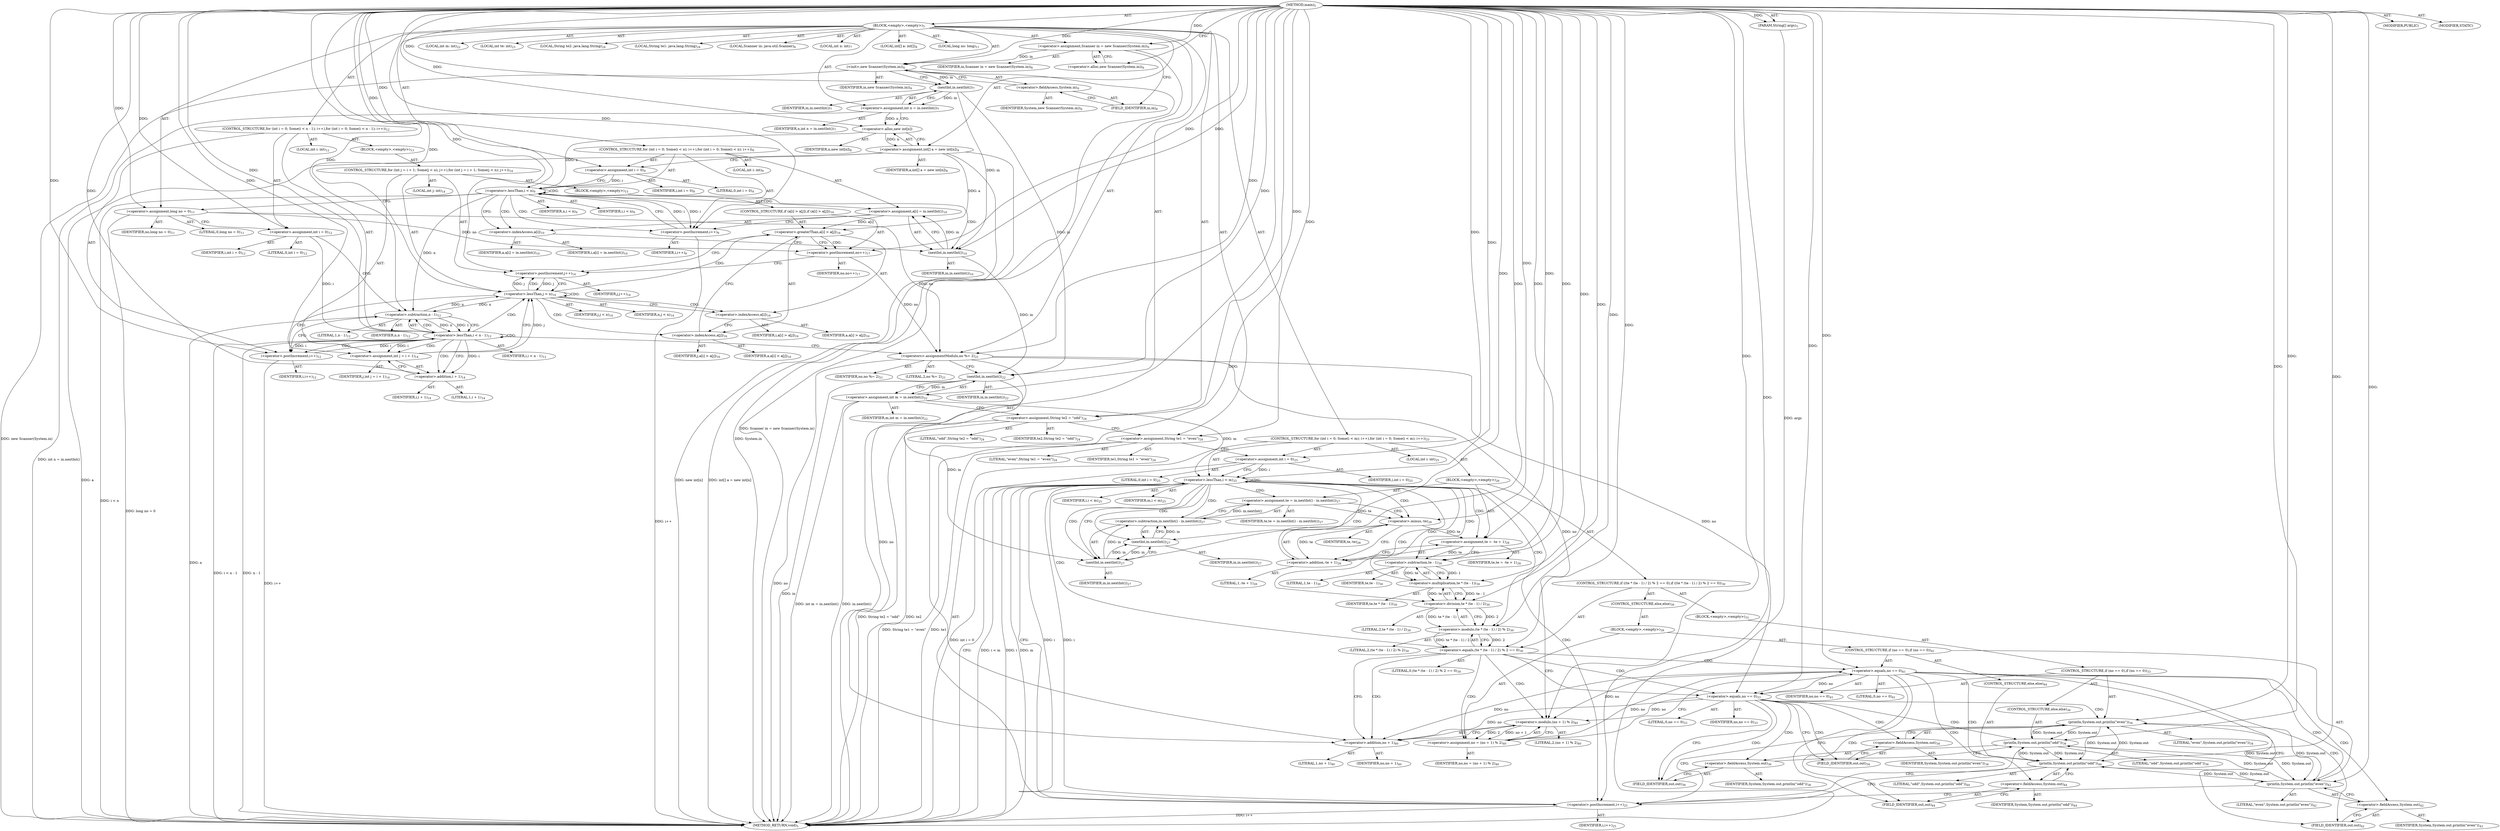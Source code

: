 digraph "main" {  
"19" [label = <(METHOD,main)<SUB>5</SUB>> ]
"20" [label = <(PARAM,String[] args)<SUB>5</SUB>> ]
"21" [label = <(BLOCK,&lt;empty&gt;,&lt;empty&gt;)<SUB>5</SUB>> ]
"4" [label = <(LOCAL,Scanner in: java.util.Scanner)<SUB>6</SUB>> ]
"22" [label = <(&lt;operator&gt;.assignment,Scanner in = new Scanner(System.in))<SUB>6</SUB>> ]
"23" [label = <(IDENTIFIER,in,Scanner in = new Scanner(System.in))<SUB>6</SUB>> ]
"24" [label = <(&lt;operator&gt;.alloc,new Scanner(System.in))<SUB>6</SUB>> ]
"25" [label = <(&lt;init&gt;,new Scanner(System.in))<SUB>6</SUB>> ]
"3" [label = <(IDENTIFIER,in,new Scanner(System.in))<SUB>6</SUB>> ]
"26" [label = <(&lt;operator&gt;.fieldAccess,System.in)<SUB>6</SUB>> ]
"27" [label = <(IDENTIFIER,System,new Scanner(System.in))<SUB>6</SUB>> ]
"28" [label = <(FIELD_IDENTIFIER,in,in)<SUB>6</SUB>> ]
"29" [label = <(LOCAL,int n: int)<SUB>7</SUB>> ]
"30" [label = <(&lt;operator&gt;.assignment,int n = in.nextInt())<SUB>7</SUB>> ]
"31" [label = <(IDENTIFIER,n,int n = in.nextInt())<SUB>7</SUB>> ]
"32" [label = <(nextInt,in.nextInt())<SUB>7</SUB>> ]
"33" [label = <(IDENTIFIER,in,in.nextInt())<SUB>7</SUB>> ]
"34" [label = <(LOCAL,int[] a: int[])<SUB>8</SUB>> ]
"35" [label = <(&lt;operator&gt;.assignment,int[] a = new int[n])<SUB>8</SUB>> ]
"36" [label = <(IDENTIFIER,a,int[] a = new int[n])<SUB>8</SUB>> ]
"37" [label = <(&lt;operator&gt;.alloc,new int[n])> ]
"38" [label = <(IDENTIFIER,n,new int[n])<SUB>8</SUB>> ]
"39" [label = <(CONTROL_STRUCTURE,for (int i = 0; Some(i &lt; n); i++),for (int i = 0; Some(i &lt; n); i++))<SUB>9</SUB>> ]
"40" [label = <(LOCAL,int i: int)<SUB>9</SUB>> ]
"41" [label = <(&lt;operator&gt;.assignment,int i = 0)<SUB>9</SUB>> ]
"42" [label = <(IDENTIFIER,i,int i = 0)<SUB>9</SUB>> ]
"43" [label = <(LITERAL,0,int i = 0)<SUB>9</SUB>> ]
"44" [label = <(&lt;operator&gt;.lessThan,i &lt; n)<SUB>9</SUB>> ]
"45" [label = <(IDENTIFIER,i,i &lt; n)<SUB>9</SUB>> ]
"46" [label = <(IDENTIFIER,n,i &lt; n)<SUB>9</SUB>> ]
"47" [label = <(&lt;operator&gt;.postIncrement,i++)<SUB>9</SUB>> ]
"48" [label = <(IDENTIFIER,i,i++)<SUB>9</SUB>> ]
"49" [label = <(&lt;operator&gt;.assignment,a[i] = in.nextInt())<SUB>10</SUB>> ]
"50" [label = <(&lt;operator&gt;.indexAccess,a[i])<SUB>10</SUB>> ]
"51" [label = <(IDENTIFIER,a,a[i] = in.nextInt())<SUB>10</SUB>> ]
"52" [label = <(IDENTIFIER,i,a[i] = in.nextInt())<SUB>10</SUB>> ]
"53" [label = <(nextInt,in.nextInt())<SUB>10</SUB>> ]
"54" [label = <(IDENTIFIER,in,in.nextInt())<SUB>10</SUB>> ]
"55" [label = <(LOCAL,long no: long)<SUB>11</SUB>> ]
"56" [label = <(&lt;operator&gt;.assignment,long no = 0)<SUB>11</SUB>> ]
"57" [label = <(IDENTIFIER,no,long no = 0)<SUB>11</SUB>> ]
"58" [label = <(LITERAL,0,long no = 0)<SUB>11</SUB>> ]
"59" [label = <(CONTROL_STRUCTURE,for (int i = 0; Some(i &lt; n - 1); i++),for (int i = 0; Some(i &lt; n - 1); i++))<SUB>12</SUB>> ]
"60" [label = <(LOCAL,int i: int)<SUB>12</SUB>> ]
"61" [label = <(&lt;operator&gt;.assignment,int i = 0)<SUB>12</SUB>> ]
"62" [label = <(IDENTIFIER,i,int i = 0)<SUB>12</SUB>> ]
"63" [label = <(LITERAL,0,int i = 0)<SUB>12</SUB>> ]
"64" [label = <(&lt;operator&gt;.lessThan,i &lt; n - 1)<SUB>12</SUB>> ]
"65" [label = <(IDENTIFIER,i,i &lt; n - 1)<SUB>12</SUB>> ]
"66" [label = <(&lt;operator&gt;.subtraction,n - 1)<SUB>12</SUB>> ]
"67" [label = <(IDENTIFIER,n,n - 1)<SUB>12</SUB>> ]
"68" [label = <(LITERAL,1,n - 1)<SUB>12</SUB>> ]
"69" [label = <(&lt;operator&gt;.postIncrement,i++)<SUB>12</SUB>> ]
"70" [label = <(IDENTIFIER,i,i++)<SUB>12</SUB>> ]
"71" [label = <(BLOCK,&lt;empty&gt;,&lt;empty&gt;)<SUB>13</SUB>> ]
"72" [label = <(CONTROL_STRUCTURE,for (int j = i + 1; Some(j &lt; n); j++),for (int j = i + 1; Some(j &lt; n); j++))<SUB>14</SUB>> ]
"73" [label = <(LOCAL,int j: int)<SUB>14</SUB>> ]
"74" [label = <(&lt;operator&gt;.assignment,int j = i + 1)<SUB>14</SUB>> ]
"75" [label = <(IDENTIFIER,j,int j = i + 1)<SUB>14</SUB>> ]
"76" [label = <(&lt;operator&gt;.addition,i + 1)<SUB>14</SUB>> ]
"77" [label = <(IDENTIFIER,i,i + 1)<SUB>14</SUB>> ]
"78" [label = <(LITERAL,1,i + 1)<SUB>14</SUB>> ]
"79" [label = <(&lt;operator&gt;.lessThan,j &lt; n)<SUB>14</SUB>> ]
"80" [label = <(IDENTIFIER,j,j &lt; n)<SUB>14</SUB>> ]
"81" [label = <(IDENTIFIER,n,j &lt; n)<SUB>14</SUB>> ]
"82" [label = <(&lt;operator&gt;.postIncrement,j++)<SUB>14</SUB>> ]
"83" [label = <(IDENTIFIER,j,j++)<SUB>14</SUB>> ]
"84" [label = <(BLOCK,&lt;empty&gt;,&lt;empty&gt;)<SUB>15</SUB>> ]
"85" [label = <(CONTROL_STRUCTURE,if (a[i] &gt; a[j]),if (a[i] &gt; a[j]))<SUB>16</SUB>> ]
"86" [label = <(&lt;operator&gt;.greaterThan,a[i] &gt; a[j])<SUB>16</SUB>> ]
"87" [label = <(&lt;operator&gt;.indexAccess,a[i])<SUB>16</SUB>> ]
"88" [label = <(IDENTIFIER,a,a[i] &gt; a[j])<SUB>16</SUB>> ]
"89" [label = <(IDENTIFIER,i,a[i] &gt; a[j])<SUB>16</SUB>> ]
"90" [label = <(&lt;operator&gt;.indexAccess,a[j])<SUB>16</SUB>> ]
"91" [label = <(IDENTIFIER,a,a[i] &gt; a[j])<SUB>16</SUB>> ]
"92" [label = <(IDENTIFIER,j,a[i] &gt; a[j])<SUB>16</SUB>> ]
"93" [label = <(&lt;operator&gt;.postIncrement,no++)<SUB>17</SUB>> ]
"94" [label = <(IDENTIFIER,no,no++)<SUB>17</SUB>> ]
"95" [label = <(&lt;operators&gt;.assignmentModulo,no %= 2)<SUB>21</SUB>> ]
"96" [label = <(IDENTIFIER,no,no %= 2)<SUB>21</SUB>> ]
"97" [label = <(LITERAL,2,no %= 2)<SUB>21</SUB>> ]
"98" [label = <(LOCAL,int m: int)<SUB>22</SUB>> ]
"99" [label = <(&lt;operator&gt;.assignment,int m = in.nextInt())<SUB>22</SUB>> ]
"100" [label = <(IDENTIFIER,m,int m = in.nextInt())<SUB>22</SUB>> ]
"101" [label = <(nextInt,in.nextInt())<SUB>22</SUB>> ]
"102" [label = <(IDENTIFIER,in,in.nextInt())<SUB>22</SUB>> ]
"103" [label = <(LOCAL,int te: int)<SUB>23</SUB>> ]
"104" [label = <(LOCAL,String te2: java.lang.String)<SUB>24</SUB>> ]
"105" [label = <(LOCAL,String te1: java.lang.String)<SUB>24</SUB>> ]
"106" [label = <(&lt;operator&gt;.assignment,String te2 = &quot;odd&quot;)<SUB>24</SUB>> ]
"107" [label = <(IDENTIFIER,te2,String te2 = &quot;odd&quot;)<SUB>24</SUB>> ]
"108" [label = <(LITERAL,&quot;odd&quot;,String te2 = &quot;odd&quot;)<SUB>24</SUB>> ]
"109" [label = <(&lt;operator&gt;.assignment,String te1 = &quot;even&quot;)<SUB>24</SUB>> ]
"110" [label = <(IDENTIFIER,te1,String te1 = &quot;even&quot;)<SUB>24</SUB>> ]
"111" [label = <(LITERAL,&quot;even&quot;,String te1 = &quot;even&quot;)<SUB>24</SUB>> ]
"112" [label = <(CONTROL_STRUCTURE,for (int i = 0; Some(i &lt; m); i++),for (int i = 0; Some(i &lt; m); i++))<SUB>25</SUB>> ]
"113" [label = <(LOCAL,int i: int)<SUB>25</SUB>> ]
"114" [label = <(&lt;operator&gt;.assignment,int i = 0)<SUB>25</SUB>> ]
"115" [label = <(IDENTIFIER,i,int i = 0)<SUB>25</SUB>> ]
"116" [label = <(LITERAL,0,int i = 0)<SUB>25</SUB>> ]
"117" [label = <(&lt;operator&gt;.lessThan,i &lt; m)<SUB>25</SUB>> ]
"118" [label = <(IDENTIFIER,i,i &lt; m)<SUB>25</SUB>> ]
"119" [label = <(IDENTIFIER,m,i &lt; m)<SUB>25</SUB>> ]
"120" [label = <(&lt;operator&gt;.postIncrement,i++)<SUB>25</SUB>> ]
"121" [label = <(IDENTIFIER,i,i++)<SUB>25</SUB>> ]
"122" [label = <(BLOCK,&lt;empty&gt;,&lt;empty&gt;)<SUB>26</SUB>> ]
"123" [label = <(&lt;operator&gt;.assignment,te = in.nextInt() - in.nextInt())<SUB>27</SUB>> ]
"124" [label = <(IDENTIFIER,te,te = in.nextInt() - in.nextInt())<SUB>27</SUB>> ]
"125" [label = <(&lt;operator&gt;.subtraction,in.nextInt() - in.nextInt())<SUB>27</SUB>> ]
"126" [label = <(nextInt,in.nextInt())<SUB>27</SUB>> ]
"127" [label = <(IDENTIFIER,in,in.nextInt())<SUB>27</SUB>> ]
"128" [label = <(nextInt,in.nextInt())<SUB>27</SUB>> ]
"129" [label = <(IDENTIFIER,in,in.nextInt())<SUB>27</SUB>> ]
"130" [label = <(&lt;operator&gt;.assignment,te = -te + 1)<SUB>28</SUB>> ]
"131" [label = <(IDENTIFIER,te,te = -te + 1)<SUB>28</SUB>> ]
"132" [label = <(&lt;operator&gt;.addition,-te + 1)<SUB>28</SUB>> ]
"133" [label = <(&lt;operator&gt;.minus,-te)<SUB>28</SUB>> ]
"134" [label = <(IDENTIFIER,te,-te)<SUB>28</SUB>> ]
"135" [label = <(LITERAL,1,-te + 1)<SUB>28</SUB>> ]
"136" [label = <(CONTROL_STRUCTURE,if ((te * (te - 1) / 2) % 2 == 0),if ((te * (te - 1) / 2) % 2 == 0))<SUB>30</SUB>> ]
"137" [label = <(&lt;operator&gt;.equals,(te * (te - 1) / 2) % 2 == 0)<SUB>30</SUB>> ]
"138" [label = <(&lt;operator&gt;.modulo,(te * (te - 1) / 2) % 2)<SUB>30</SUB>> ]
"139" [label = <(&lt;operator&gt;.division,te * (te - 1) / 2)<SUB>30</SUB>> ]
"140" [label = <(&lt;operator&gt;.multiplication,te * (te - 1))<SUB>30</SUB>> ]
"141" [label = <(IDENTIFIER,te,te * (te - 1))<SUB>30</SUB>> ]
"142" [label = <(&lt;operator&gt;.subtraction,te - 1)<SUB>30</SUB>> ]
"143" [label = <(IDENTIFIER,te,te - 1)<SUB>30</SUB>> ]
"144" [label = <(LITERAL,1,te - 1)<SUB>30</SUB>> ]
"145" [label = <(LITERAL,2,te * (te - 1) / 2)<SUB>30</SUB>> ]
"146" [label = <(LITERAL,2,(te * (te - 1) / 2) % 2)<SUB>30</SUB>> ]
"147" [label = <(LITERAL,0,(te * (te - 1) / 2) % 2 == 0)<SUB>30</SUB>> ]
"148" [label = <(BLOCK,&lt;empty&gt;,&lt;empty&gt;)<SUB>31</SUB>> ]
"149" [label = <(CONTROL_STRUCTURE,if (no == 0),if (no == 0))<SUB>33</SUB>> ]
"150" [label = <(&lt;operator&gt;.equals,no == 0)<SUB>33</SUB>> ]
"151" [label = <(IDENTIFIER,no,no == 0)<SUB>33</SUB>> ]
"152" [label = <(LITERAL,0,no == 0)<SUB>33</SUB>> ]
"153" [label = <(println,System.out.println(&quot;even&quot;))<SUB>34</SUB>> ]
"154" [label = <(&lt;operator&gt;.fieldAccess,System.out)<SUB>34</SUB>> ]
"155" [label = <(IDENTIFIER,System,System.out.println(&quot;even&quot;))<SUB>34</SUB>> ]
"156" [label = <(FIELD_IDENTIFIER,out,out)<SUB>34</SUB>> ]
"157" [label = <(LITERAL,&quot;even&quot;,System.out.println(&quot;even&quot;))<SUB>34</SUB>> ]
"158" [label = <(CONTROL_STRUCTURE,else,else)<SUB>36</SUB>> ]
"159" [label = <(println,System.out.println(&quot;odd&quot;))<SUB>36</SUB>> ]
"160" [label = <(&lt;operator&gt;.fieldAccess,System.out)<SUB>36</SUB>> ]
"161" [label = <(IDENTIFIER,System,System.out.println(&quot;odd&quot;))<SUB>36</SUB>> ]
"162" [label = <(FIELD_IDENTIFIER,out,out)<SUB>36</SUB>> ]
"163" [label = <(LITERAL,&quot;odd&quot;,System.out.println(&quot;odd&quot;))<SUB>36</SUB>> ]
"164" [label = <(CONTROL_STRUCTURE,else,else)<SUB>39</SUB>> ]
"165" [label = <(BLOCK,&lt;empty&gt;,&lt;empty&gt;)<SUB>39</SUB>> ]
"166" [label = <(&lt;operator&gt;.assignment,no = (no + 1) % 2)<SUB>40</SUB>> ]
"167" [label = <(IDENTIFIER,no,no = (no + 1) % 2)<SUB>40</SUB>> ]
"168" [label = <(&lt;operator&gt;.modulo,(no + 1) % 2)<SUB>40</SUB>> ]
"169" [label = <(&lt;operator&gt;.addition,no + 1)<SUB>40</SUB>> ]
"170" [label = <(IDENTIFIER,no,no + 1)<SUB>40</SUB>> ]
"171" [label = <(LITERAL,1,no + 1)<SUB>40</SUB>> ]
"172" [label = <(LITERAL,2,(no + 1) % 2)<SUB>40</SUB>> ]
"173" [label = <(CONTROL_STRUCTURE,if (no == 0),if (no == 0))<SUB>41</SUB>> ]
"174" [label = <(&lt;operator&gt;.equals,no == 0)<SUB>41</SUB>> ]
"175" [label = <(IDENTIFIER,no,no == 0)<SUB>41</SUB>> ]
"176" [label = <(LITERAL,0,no == 0)<SUB>41</SUB>> ]
"177" [label = <(println,System.out.println(&quot;even&quot;))<SUB>42</SUB>> ]
"178" [label = <(&lt;operator&gt;.fieldAccess,System.out)<SUB>42</SUB>> ]
"179" [label = <(IDENTIFIER,System,System.out.println(&quot;even&quot;))<SUB>42</SUB>> ]
"180" [label = <(FIELD_IDENTIFIER,out,out)<SUB>42</SUB>> ]
"181" [label = <(LITERAL,&quot;even&quot;,System.out.println(&quot;even&quot;))<SUB>42</SUB>> ]
"182" [label = <(CONTROL_STRUCTURE,else,else)<SUB>44</SUB>> ]
"183" [label = <(println,System.out.println(&quot;odd&quot;))<SUB>44</SUB>> ]
"184" [label = <(&lt;operator&gt;.fieldAccess,System.out)<SUB>44</SUB>> ]
"185" [label = <(IDENTIFIER,System,System.out.println(&quot;odd&quot;))<SUB>44</SUB>> ]
"186" [label = <(FIELD_IDENTIFIER,out,out)<SUB>44</SUB>> ]
"187" [label = <(LITERAL,&quot;odd&quot;,System.out.println(&quot;odd&quot;))<SUB>44</SUB>> ]
"188" [label = <(MODIFIER,PUBLIC)> ]
"189" [label = <(MODIFIER,STATIC)> ]
"190" [label = <(METHOD_RETURN,void)<SUB>5</SUB>> ]
  "19" -> "20"  [ label = "AST: "] 
  "19" -> "21"  [ label = "AST: "] 
  "19" -> "188"  [ label = "AST: "] 
  "19" -> "189"  [ label = "AST: "] 
  "19" -> "190"  [ label = "AST: "] 
  "21" -> "4"  [ label = "AST: "] 
  "21" -> "22"  [ label = "AST: "] 
  "21" -> "25"  [ label = "AST: "] 
  "21" -> "29"  [ label = "AST: "] 
  "21" -> "30"  [ label = "AST: "] 
  "21" -> "34"  [ label = "AST: "] 
  "21" -> "35"  [ label = "AST: "] 
  "21" -> "39"  [ label = "AST: "] 
  "21" -> "55"  [ label = "AST: "] 
  "21" -> "56"  [ label = "AST: "] 
  "21" -> "59"  [ label = "AST: "] 
  "21" -> "95"  [ label = "AST: "] 
  "21" -> "98"  [ label = "AST: "] 
  "21" -> "99"  [ label = "AST: "] 
  "21" -> "103"  [ label = "AST: "] 
  "21" -> "104"  [ label = "AST: "] 
  "21" -> "105"  [ label = "AST: "] 
  "21" -> "106"  [ label = "AST: "] 
  "21" -> "109"  [ label = "AST: "] 
  "21" -> "112"  [ label = "AST: "] 
  "22" -> "23"  [ label = "AST: "] 
  "22" -> "24"  [ label = "AST: "] 
  "25" -> "3"  [ label = "AST: "] 
  "25" -> "26"  [ label = "AST: "] 
  "26" -> "27"  [ label = "AST: "] 
  "26" -> "28"  [ label = "AST: "] 
  "30" -> "31"  [ label = "AST: "] 
  "30" -> "32"  [ label = "AST: "] 
  "32" -> "33"  [ label = "AST: "] 
  "35" -> "36"  [ label = "AST: "] 
  "35" -> "37"  [ label = "AST: "] 
  "37" -> "38"  [ label = "AST: "] 
  "39" -> "40"  [ label = "AST: "] 
  "39" -> "41"  [ label = "AST: "] 
  "39" -> "44"  [ label = "AST: "] 
  "39" -> "47"  [ label = "AST: "] 
  "39" -> "49"  [ label = "AST: "] 
  "41" -> "42"  [ label = "AST: "] 
  "41" -> "43"  [ label = "AST: "] 
  "44" -> "45"  [ label = "AST: "] 
  "44" -> "46"  [ label = "AST: "] 
  "47" -> "48"  [ label = "AST: "] 
  "49" -> "50"  [ label = "AST: "] 
  "49" -> "53"  [ label = "AST: "] 
  "50" -> "51"  [ label = "AST: "] 
  "50" -> "52"  [ label = "AST: "] 
  "53" -> "54"  [ label = "AST: "] 
  "56" -> "57"  [ label = "AST: "] 
  "56" -> "58"  [ label = "AST: "] 
  "59" -> "60"  [ label = "AST: "] 
  "59" -> "61"  [ label = "AST: "] 
  "59" -> "64"  [ label = "AST: "] 
  "59" -> "69"  [ label = "AST: "] 
  "59" -> "71"  [ label = "AST: "] 
  "61" -> "62"  [ label = "AST: "] 
  "61" -> "63"  [ label = "AST: "] 
  "64" -> "65"  [ label = "AST: "] 
  "64" -> "66"  [ label = "AST: "] 
  "66" -> "67"  [ label = "AST: "] 
  "66" -> "68"  [ label = "AST: "] 
  "69" -> "70"  [ label = "AST: "] 
  "71" -> "72"  [ label = "AST: "] 
  "72" -> "73"  [ label = "AST: "] 
  "72" -> "74"  [ label = "AST: "] 
  "72" -> "79"  [ label = "AST: "] 
  "72" -> "82"  [ label = "AST: "] 
  "72" -> "84"  [ label = "AST: "] 
  "74" -> "75"  [ label = "AST: "] 
  "74" -> "76"  [ label = "AST: "] 
  "76" -> "77"  [ label = "AST: "] 
  "76" -> "78"  [ label = "AST: "] 
  "79" -> "80"  [ label = "AST: "] 
  "79" -> "81"  [ label = "AST: "] 
  "82" -> "83"  [ label = "AST: "] 
  "84" -> "85"  [ label = "AST: "] 
  "85" -> "86"  [ label = "AST: "] 
  "85" -> "93"  [ label = "AST: "] 
  "86" -> "87"  [ label = "AST: "] 
  "86" -> "90"  [ label = "AST: "] 
  "87" -> "88"  [ label = "AST: "] 
  "87" -> "89"  [ label = "AST: "] 
  "90" -> "91"  [ label = "AST: "] 
  "90" -> "92"  [ label = "AST: "] 
  "93" -> "94"  [ label = "AST: "] 
  "95" -> "96"  [ label = "AST: "] 
  "95" -> "97"  [ label = "AST: "] 
  "99" -> "100"  [ label = "AST: "] 
  "99" -> "101"  [ label = "AST: "] 
  "101" -> "102"  [ label = "AST: "] 
  "106" -> "107"  [ label = "AST: "] 
  "106" -> "108"  [ label = "AST: "] 
  "109" -> "110"  [ label = "AST: "] 
  "109" -> "111"  [ label = "AST: "] 
  "112" -> "113"  [ label = "AST: "] 
  "112" -> "114"  [ label = "AST: "] 
  "112" -> "117"  [ label = "AST: "] 
  "112" -> "120"  [ label = "AST: "] 
  "112" -> "122"  [ label = "AST: "] 
  "114" -> "115"  [ label = "AST: "] 
  "114" -> "116"  [ label = "AST: "] 
  "117" -> "118"  [ label = "AST: "] 
  "117" -> "119"  [ label = "AST: "] 
  "120" -> "121"  [ label = "AST: "] 
  "122" -> "123"  [ label = "AST: "] 
  "122" -> "130"  [ label = "AST: "] 
  "122" -> "136"  [ label = "AST: "] 
  "123" -> "124"  [ label = "AST: "] 
  "123" -> "125"  [ label = "AST: "] 
  "125" -> "126"  [ label = "AST: "] 
  "125" -> "128"  [ label = "AST: "] 
  "126" -> "127"  [ label = "AST: "] 
  "128" -> "129"  [ label = "AST: "] 
  "130" -> "131"  [ label = "AST: "] 
  "130" -> "132"  [ label = "AST: "] 
  "132" -> "133"  [ label = "AST: "] 
  "132" -> "135"  [ label = "AST: "] 
  "133" -> "134"  [ label = "AST: "] 
  "136" -> "137"  [ label = "AST: "] 
  "136" -> "148"  [ label = "AST: "] 
  "136" -> "164"  [ label = "AST: "] 
  "137" -> "138"  [ label = "AST: "] 
  "137" -> "147"  [ label = "AST: "] 
  "138" -> "139"  [ label = "AST: "] 
  "138" -> "146"  [ label = "AST: "] 
  "139" -> "140"  [ label = "AST: "] 
  "139" -> "145"  [ label = "AST: "] 
  "140" -> "141"  [ label = "AST: "] 
  "140" -> "142"  [ label = "AST: "] 
  "142" -> "143"  [ label = "AST: "] 
  "142" -> "144"  [ label = "AST: "] 
  "148" -> "149"  [ label = "AST: "] 
  "149" -> "150"  [ label = "AST: "] 
  "149" -> "153"  [ label = "AST: "] 
  "149" -> "158"  [ label = "AST: "] 
  "150" -> "151"  [ label = "AST: "] 
  "150" -> "152"  [ label = "AST: "] 
  "153" -> "154"  [ label = "AST: "] 
  "153" -> "157"  [ label = "AST: "] 
  "154" -> "155"  [ label = "AST: "] 
  "154" -> "156"  [ label = "AST: "] 
  "158" -> "159"  [ label = "AST: "] 
  "159" -> "160"  [ label = "AST: "] 
  "159" -> "163"  [ label = "AST: "] 
  "160" -> "161"  [ label = "AST: "] 
  "160" -> "162"  [ label = "AST: "] 
  "164" -> "165"  [ label = "AST: "] 
  "165" -> "166"  [ label = "AST: "] 
  "165" -> "173"  [ label = "AST: "] 
  "166" -> "167"  [ label = "AST: "] 
  "166" -> "168"  [ label = "AST: "] 
  "168" -> "169"  [ label = "AST: "] 
  "168" -> "172"  [ label = "AST: "] 
  "169" -> "170"  [ label = "AST: "] 
  "169" -> "171"  [ label = "AST: "] 
  "173" -> "174"  [ label = "AST: "] 
  "173" -> "177"  [ label = "AST: "] 
  "173" -> "182"  [ label = "AST: "] 
  "174" -> "175"  [ label = "AST: "] 
  "174" -> "176"  [ label = "AST: "] 
  "177" -> "178"  [ label = "AST: "] 
  "177" -> "181"  [ label = "AST: "] 
  "178" -> "179"  [ label = "AST: "] 
  "178" -> "180"  [ label = "AST: "] 
  "182" -> "183"  [ label = "AST: "] 
  "183" -> "184"  [ label = "AST: "] 
  "183" -> "187"  [ label = "AST: "] 
  "184" -> "185"  [ label = "AST: "] 
  "184" -> "186"  [ label = "AST: "] 
  "22" -> "28"  [ label = "CFG: "] 
  "25" -> "32"  [ label = "CFG: "] 
  "30" -> "37"  [ label = "CFG: "] 
  "35" -> "41"  [ label = "CFG: "] 
  "56" -> "61"  [ label = "CFG: "] 
  "95" -> "101"  [ label = "CFG: "] 
  "99" -> "106"  [ label = "CFG: "] 
  "106" -> "109"  [ label = "CFG: "] 
  "109" -> "114"  [ label = "CFG: "] 
  "24" -> "22"  [ label = "CFG: "] 
  "26" -> "25"  [ label = "CFG: "] 
  "32" -> "30"  [ label = "CFG: "] 
  "37" -> "35"  [ label = "CFG: "] 
  "41" -> "44"  [ label = "CFG: "] 
  "44" -> "50"  [ label = "CFG: "] 
  "44" -> "56"  [ label = "CFG: "] 
  "47" -> "44"  [ label = "CFG: "] 
  "49" -> "47"  [ label = "CFG: "] 
  "61" -> "66"  [ label = "CFG: "] 
  "64" -> "76"  [ label = "CFG: "] 
  "64" -> "95"  [ label = "CFG: "] 
  "69" -> "66"  [ label = "CFG: "] 
  "101" -> "99"  [ label = "CFG: "] 
  "114" -> "117"  [ label = "CFG: "] 
  "117" -> "190"  [ label = "CFG: "] 
  "117" -> "126"  [ label = "CFG: "] 
  "120" -> "117"  [ label = "CFG: "] 
  "28" -> "26"  [ label = "CFG: "] 
  "50" -> "53"  [ label = "CFG: "] 
  "53" -> "49"  [ label = "CFG: "] 
  "66" -> "64"  [ label = "CFG: "] 
  "123" -> "133"  [ label = "CFG: "] 
  "130" -> "142"  [ label = "CFG: "] 
  "74" -> "79"  [ label = "CFG: "] 
  "79" -> "87"  [ label = "CFG: "] 
  "79" -> "69"  [ label = "CFG: "] 
  "82" -> "79"  [ label = "CFG: "] 
  "125" -> "123"  [ label = "CFG: "] 
  "132" -> "130"  [ label = "CFG: "] 
  "137" -> "150"  [ label = "CFG: "] 
  "137" -> "169"  [ label = "CFG: "] 
  "76" -> "74"  [ label = "CFG: "] 
  "126" -> "128"  [ label = "CFG: "] 
  "128" -> "125"  [ label = "CFG: "] 
  "133" -> "132"  [ label = "CFG: "] 
  "138" -> "137"  [ label = "CFG: "] 
  "86" -> "93"  [ label = "CFG: "] 
  "86" -> "82"  [ label = "CFG: "] 
  "93" -> "82"  [ label = "CFG: "] 
  "139" -> "138"  [ label = "CFG: "] 
  "150" -> "156"  [ label = "CFG: "] 
  "150" -> "162"  [ label = "CFG: "] 
  "153" -> "120"  [ label = "CFG: "] 
  "166" -> "174"  [ label = "CFG: "] 
  "87" -> "90"  [ label = "CFG: "] 
  "90" -> "86"  [ label = "CFG: "] 
  "140" -> "139"  [ label = "CFG: "] 
  "154" -> "153"  [ label = "CFG: "] 
  "159" -> "120"  [ label = "CFG: "] 
  "168" -> "166"  [ label = "CFG: "] 
  "174" -> "180"  [ label = "CFG: "] 
  "174" -> "186"  [ label = "CFG: "] 
  "177" -> "120"  [ label = "CFG: "] 
  "142" -> "140"  [ label = "CFG: "] 
  "156" -> "154"  [ label = "CFG: "] 
  "160" -> "159"  [ label = "CFG: "] 
  "169" -> "168"  [ label = "CFG: "] 
  "178" -> "177"  [ label = "CFG: "] 
  "183" -> "120"  [ label = "CFG: "] 
  "162" -> "160"  [ label = "CFG: "] 
  "180" -> "178"  [ label = "CFG: "] 
  "184" -> "183"  [ label = "CFG: "] 
  "186" -> "184"  [ label = "CFG: "] 
  "19" -> "24"  [ label = "CFG: "] 
  "20" -> "190"  [ label = "DDG: args"] 
  "22" -> "190"  [ label = "DDG: Scanner in = new Scanner(System.in)"] 
  "25" -> "190"  [ label = "DDG: System.in"] 
  "25" -> "190"  [ label = "DDG: new Scanner(System.in)"] 
  "30" -> "190"  [ label = "DDG: int n = in.nextInt()"] 
  "35" -> "190"  [ label = "DDG: a"] 
  "35" -> "190"  [ label = "DDG: new int[n]"] 
  "35" -> "190"  [ label = "DDG: int[] a = new int[n]"] 
  "44" -> "190"  [ label = "DDG: i &lt; n"] 
  "56" -> "190"  [ label = "DDG: long no = 0"] 
  "66" -> "190"  [ label = "DDG: n"] 
  "64" -> "190"  [ label = "DDG: n - 1"] 
  "64" -> "190"  [ label = "DDG: i &lt; n - 1"] 
  "95" -> "190"  [ label = "DDG: no"] 
  "101" -> "190"  [ label = "DDG: in"] 
  "99" -> "190"  [ label = "DDG: in.nextInt()"] 
  "99" -> "190"  [ label = "DDG: int m = in.nextInt()"] 
  "106" -> "190"  [ label = "DDG: te2"] 
  "106" -> "190"  [ label = "DDG: String te2 = &quot;odd&quot;"] 
  "109" -> "190"  [ label = "DDG: te1"] 
  "109" -> "190"  [ label = "DDG: String te1 = &quot;even&quot;"] 
  "114" -> "190"  [ label = "DDG: int i = 0"] 
  "117" -> "190"  [ label = "DDG: i"] 
  "117" -> "190"  [ label = "DDG: m"] 
  "117" -> "190"  [ label = "DDG: i &lt; m"] 
  "120" -> "190"  [ label = "DDG: i++"] 
  "69" -> "190"  [ label = "DDG: i++"] 
  "47" -> "190"  [ label = "DDG: i++"] 
  "19" -> "20"  [ label = "DDG: "] 
  "19" -> "22"  [ label = "DDG: "] 
  "32" -> "30"  [ label = "DDG: in"] 
  "37" -> "35"  [ label = "DDG: n"] 
  "19" -> "56"  [ label = "DDG: "] 
  "19" -> "95"  [ label = "DDG: "] 
  "101" -> "99"  [ label = "DDG: in"] 
  "19" -> "106"  [ label = "DDG: "] 
  "19" -> "109"  [ label = "DDG: "] 
  "22" -> "25"  [ label = "DDG: in"] 
  "19" -> "25"  [ label = "DDG: "] 
  "19" -> "41"  [ label = "DDG: "] 
  "53" -> "49"  [ label = "DDG: in"] 
  "19" -> "61"  [ label = "DDG: "] 
  "56" -> "95"  [ label = "DDG: no"] 
  "93" -> "95"  [ label = "DDG: no"] 
  "19" -> "114"  [ label = "DDG: "] 
  "25" -> "32"  [ label = "DDG: in"] 
  "19" -> "32"  [ label = "DDG: "] 
  "30" -> "37"  [ label = "DDG: n"] 
  "19" -> "37"  [ label = "DDG: "] 
  "41" -> "44"  [ label = "DDG: i"] 
  "47" -> "44"  [ label = "DDG: i"] 
  "19" -> "44"  [ label = "DDG: "] 
  "37" -> "44"  [ label = "DDG: n"] 
  "44" -> "47"  [ label = "DDG: i"] 
  "19" -> "47"  [ label = "DDG: "] 
  "61" -> "64"  [ label = "DDG: i"] 
  "69" -> "64"  [ label = "DDG: i"] 
  "19" -> "64"  [ label = "DDG: "] 
  "66" -> "64"  [ label = "DDG: n"] 
  "66" -> "64"  [ label = "DDG: 1"] 
  "19" -> "69"  [ label = "DDG: "] 
  "64" -> "69"  [ label = "DDG: i"] 
  "32" -> "101"  [ label = "DDG: in"] 
  "53" -> "101"  [ label = "DDG: in"] 
  "19" -> "101"  [ label = "DDG: "] 
  "114" -> "117"  [ label = "DDG: i"] 
  "120" -> "117"  [ label = "DDG: i"] 
  "19" -> "117"  [ label = "DDG: "] 
  "99" -> "117"  [ label = "DDG: m"] 
  "117" -> "120"  [ label = "DDG: i"] 
  "19" -> "120"  [ label = "DDG: "] 
  "125" -> "123"  [ label = "DDG: in.nextInt()"] 
  "133" -> "130"  [ label = "DDG: te"] 
  "19" -> "130"  [ label = "DDG: "] 
  "32" -> "53"  [ label = "DDG: in"] 
  "19" -> "53"  [ label = "DDG: "] 
  "44" -> "66"  [ label = "DDG: n"] 
  "79" -> "66"  [ label = "DDG: n"] 
  "19" -> "66"  [ label = "DDG: "] 
  "64" -> "74"  [ label = "DDG: i"] 
  "19" -> "74"  [ label = "DDG: "] 
  "74" -> "79"  [ label = "DDG: j"] 
  "82" -> "79"  [ label = "DDG: j"] 
  "19" -> "79"  [ label = "DDG: "] 
  "66" -> "79"  [ label = "DDG: n"] 
  "79" -> "82"  [ label = "DDG: j"] 
  "19" -> "82"  [ label = "DDG: "] 
  "126" -> "125"  [ label = "DDG: in"] 
  "128" -> "125"  [ label = "DDG: in"] 
  "133" -> "132"  [ label = "DDG: te"] 
  "19" -> "132"  [ label = "DDG: "] 
  "138" -> "137"  [ label = "DDG: te * (te - 1) / 2"] 
  "138" -> "137"  [ label = "DDG: 2"] 
  "19" -> "137"  [ label = "DDG: "] 
  "64" -> "76"  [ label = "DDG: i"] 
  "19" -> "76"  [ label = "DDG: "] 
  "101" -> "126"  [ label = "DDG: in"] 
  "128" -> "126"  [ label = "DDG: in"] 
  "19" -> "126"  [ label = "DDG: "] 
  "126" -> "128"  [ label = "DDG: in"] 
  "19" -> "128"  [ label = "DDG: "] 
  "123" -> "133"  [ label = "DDG: te"] 
  "19" -> "133"  [ label = "DDG: "] 
  "139" -> "138"  [ label = "DDG: te * (te - 1)"] 
  "139" -> "138"  [ label = "DDG: 2"] 
  "19" -> "138"  [ label = "DDG: "] 
  "168" -> "166"  [ label = "DDG: no + 1"] 
  "168" -> "166"  [ label = "DDG: 2"] 
  "35" -> "86"  [ label = "DDG: a"] 
  "49" -> "86"  [ label = "DDG: a[i]"] 
  "56" -> "93"  [ label = "DDG: no"] 
  "19" -> "93"  [ label = "DDG: "] 
  "140" -> "139"  [ label = "DDG: te"] 
  "140" -> "139"  [ label = "DDG: te - 1"] 
  "19" -> "139"  [ label = "DDG: "] 
  "95" -> "150"  [ label = "DDG: no"] 
  "174" -> "150"  [ label = "DDG: no"] 
  "19" -> "150"  [ label = "DDG: "] 
  "183" -> "153"  [ label = "DDG: System.out"] 
  "177" -> "153"  [ label = "DDG: System.out"] 
  "159" -> "153"  [ label = "DDG: System.out"] 
  "19" -> "153"  [ label = "DDG: "] 
  "142" -> "140"  [ label = "DDG: te"] 
  "19" -> "140"  [ label = "DDG: "] 
  "142" -> "140"  [ label = "DDG: 1"] 
  "183" -> "159"  [ label = "DDG: System.out"] 
  "177" -> "159"  [ label = "DDG: System.out"] 
  "153" -> "159"  [ label = "DDG: System.out"] 
  "19" -> "159"  [ label = "DDG: "] 
  "95" -> "168"  [ label = "DDG: no"] 
  "174" -> "168"  [ label = "DDG: no"] 
  "150" -> "168"  [ label = "DDG: no"] 
  "19" -> "168"  [ label = "DDG: "] 
  "166" -> "174"  [ label = "DDG: no"] 
  "19" -> "174"  [ label = "DDG: "] 
  "183" -> "177"  [ label = "DDG: System.out"] 
  "159" -> "177"  [ label = "DDG: System.out"] 
  "153" -> "177"  [ label = "DDG: System.out"] 
  "19" -> "177"  [ label = "DDG: "] 
  "130" -> "142"  [ label = "DDG: te"] 
  "19" -> "142"  [ label = "DDG: "] 
  "95" -> "169"  [ label = "DDG: no"] 
  "174" -> "169"  [ label = "DDG: no"] 
  "150" -> "169"  [ label = "DDG: no"] 
  "19" -> "169"  [ label = "DDG: "] 
  "177" -> "183"  [ label = "DDG: System.out"] 
  "159" -> "183"  [ label = "DDG: System.out"] 
  "153" -> "183"  [ label = "DDG: System.out"] 
  "19" -> "183"  [ label = "DDG: "] 
  "44" -> "50"  [ label = "CDG: "] 
  "44" -> "44"  [ label = "CDG: "] 
  "44" -> "47"  [ label = "CDG: "] 
  "44" -> "49"  [ label = "CDG: "] 
  "44" -> "53"  [ label = "CDG: "] 
  "64" -> "64"  [ label = "CDG: "] 
  "64" -> "69"  [ label = "CDG: "] 
  "64" -> "74"  [ label = "CDG: "] 
  "64" -> "76"  [ label = "CDG: "] 
  "64" -> "79"  [ label = "CDG: "] 
  "64" -> "66"  [ label = "CDG: "] 
  "117" -> "120"  [ label = "CDG: "] 
  "117" -> "128"  [ label = "CDG: "] 
  "117" -> "132"  [ label = "CDG: "] 
  "117" -> "138"  [ label = "CDG: "] 
  "117" -> "137"  [ label = "CDG: "] 
  "117" -> "130"  [ label = "CDG: "] 
  "117" -> "139"  [ label = "CDG: "] 
  "117" -> "142"  [ label = "CDG: "] 
  "117" -> "123"  [ label = "CDG: "] 
  "117" -> "140"  [ label = "CDG: "] 
  "117" -> "126"  [ label = "CDG: "] 
  "117" -> "117"  [ label = "CDG: "] 
  "117" -> "125"  [ label = "CDG: "] 
  "117" -> "133"  [ label = "CDG: "] 
  "79" -> "87"  [ label = "CDG: "] 
  "79" -> "90"  [ label = "CDG: "] 
  "79" -> "79"  [ label = "CDG: "] 
  "79" -> "86"  [ label = "CDG: "] 
  "79" -> "82"  [ label = "CDG: "] 
  "137" -> "169"  [ label = "CDG: "] 
  "137" -> "150"  [ label = "CDG: "] 
  "137" -> "168"  [ label = "CDG: "] 
  "137" -> "174"  [ label = "CDG: "] 
  "137" -> "166"  [ label = "CDG: "] 
  "86" -> "93"  [ label = "CDG: "] 
  "150" -> "154"  [ label = "CDG: "] 
  "150" -> "162"  [ label = "CDG: "] 
  "150" -> "153"  [ label = "CDG: "] 
  "150" -> "160"  [ label = "CDG: "] 
  "150" -> "159"  [ label = "CDG: "] 
  "150" -> "156"  [ label = "CDG: "] 
  "174" -> "178"  [ label = "CDG: "] 
  "174" -> "184"  [ label = "CDG: "] 
  "174" -> "186"  [ label = "CDG: "] 
  "174" -> "180"  [ label = "CDG: "] 
  "174" -> "183"  [ label = "CDG: "] 
  "174" -> "177"  [ label = "CDG: "] 
}
